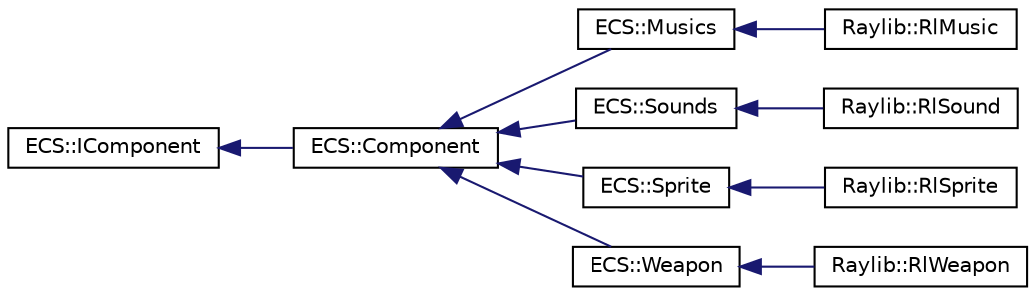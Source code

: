 digraph "Graphical Class Hierarchy"
{
 // LATEX_PDF_SIZE
  edge [fontname="Helvetica",fontsize="10",labelfontname="Helvetica",labelfontsize="10"];
  node [fontname="Helvetica",fontsize="10",shape=record];
  rankdir="LR";
  Node0 [label="ECS::IComponent",height=0.2,width=0.4,color="black", fillcolor="white", style="filled",URL="$classECS_1_1IComponent.html",tooltip=" "];
  Node0 -> Node1 [dir="back",color="midnightblue",fontsize="10",style="solid",fontname="Helvetica"];
  Node1 [label="ECS::Component",height=0.2,width=0.4,color="black", fillcolor="white", style="filled",URL="$classECS_1_1Component.html",tooltip=" "];
  Node1 -> Node2 [dir="back",color="midnightblue",fontsize="10",style="solid",fontname="Helvetica"];
  Node2 [label="ECS::Musics",height=0.2,width=0.4,color="black", fillcolor="white", style="filled",URL="$classECS_1_1Musics.html",tooltip=" "];
  Node2 -> Node3 [dir="back",color="midnightblue",fontsize="10",style="solid",fontname="Helvetica"];
  Node3 [label="Raylib::RlMusic",height=0.2,width=0.4,color="black", fillcolor="white", style="filled",URL="$classRaylib_1_1RlMusic.html",tooltip=" "];
  Node1 -> Node4 [dir="back",color="midnightblue",fontsize="10",style="solid",fontname="Helvetica"];
  Node4 [label="ECS::Sounds",height=0.2,width=0.4,color="black", fillcolor="white", style="filled",URL="$classECS_1_1Sounds.html",tooltip=" "];
  Node4 -> Node5 [dir="back",color="midnightblue",fontsize="10",style="solid",fontname="Helvetica"];
  Node5 [label="Raylib::RlSound",height=0.2,width=0.4,color="black", fillcolor="white", style="filled",URL="$classRaylib_1_1RlSound.html",tooltip=" "];
  Node1 -> Node6 [dir="back",color="midnightblue",fontsize="10",style="solid",fontname="Helvetica"];
  Node6 [label="ECS::Sprite",height=0.2,width=0.4,color="black", fillcolor="white", style="filled",URL="$classECS_1_1Sprite.html",tooltip=" "];
  Node6 -> Node7 [dir="back",color="midnightblue",fontsize="10",style="solid",fontname="Helvetica"];
  Node7 [label="Raylib::RlSprite",height=0.2,width=0.4,color="black", fillcolor="white", style="filled",URL="$classRaylib_1_1RlSprite.html",tooltip=" "];
  Node1 -> Node8 [dir="back",color="midnightblue",fontsize="10",style="solid",fontname="Helvetica"];
  Node8 [label="ECS::Weapon",height=0.2,width=0.4,color="black", fillcolor="white", style="filled",URL="$classECS_1_1Weapon.html",tooltip=" "];
  Node8 -> Node9 [dir="back",color="midnightblue",fontsize="10",style="solid",fontname="Helvetica"];
  Node9 [label="Raylib::RlWeapon",height=0.2,width=0.4,color="black", fillcolor="white", style="filled",URL="$classRaylib_1_1RlWeapon.html",tooltip=" "];
}
